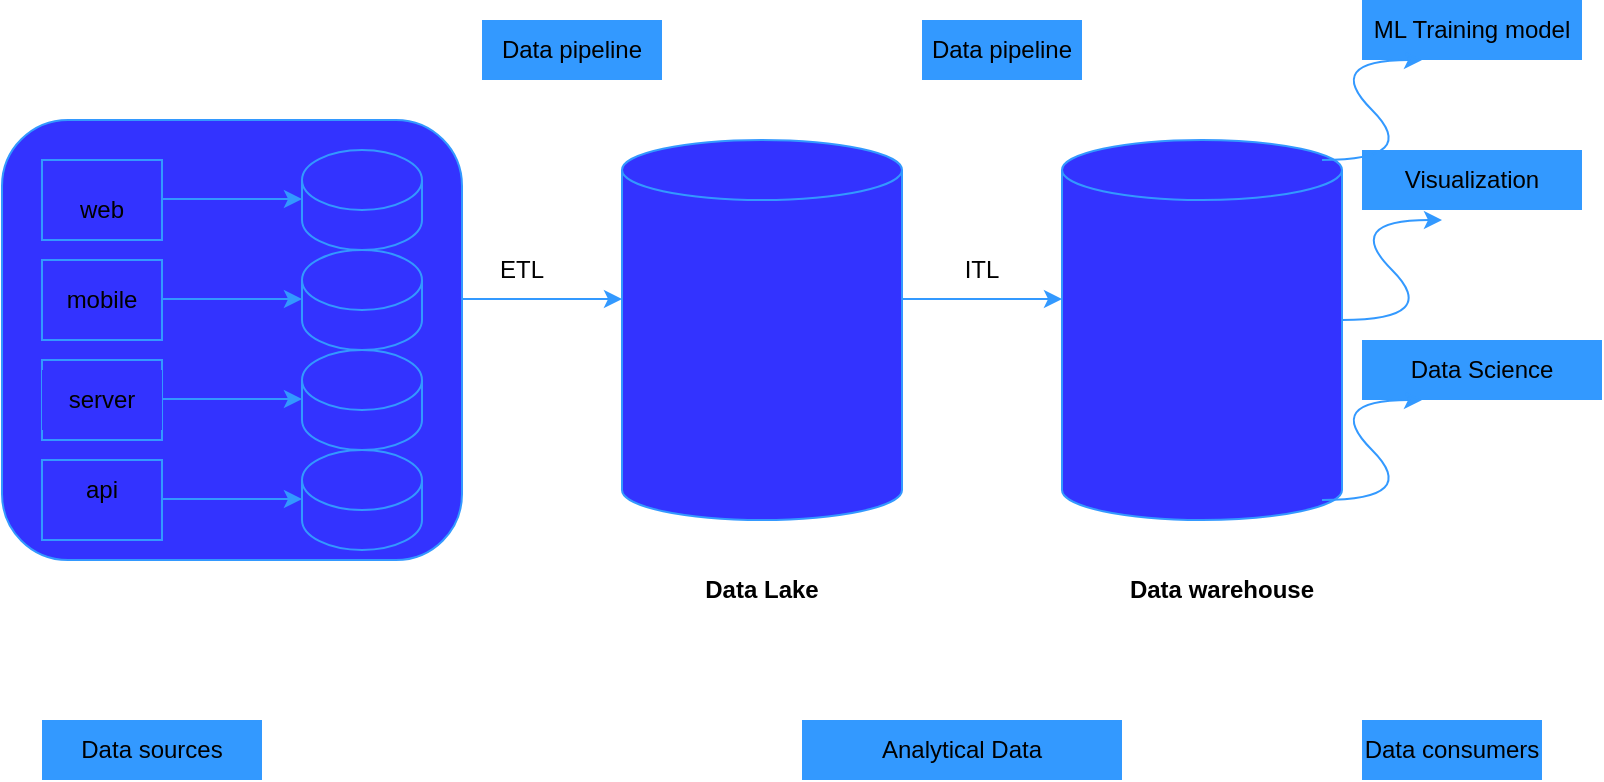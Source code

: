 <mxfile version="24.7.17">
  <diagram name="Page-1" id="2aHLj9oH_i5wJJdLJWd6">
    <mxGraphModel dx="1050" dy="522" grid="1" gridSize="10" guides="1" tooltips="1" connect="1" arrows="1" fold="1" page="1" pageScale="1" pageWidth="850" pageHeight="1100" math="0" shadow="0">
      <root>
        <mxCell id="0" />
        <mxCell id="1" parent="0" />
        <mxCell id="LJUz_gZMROMMT9zKj6m1-3" value="" style="rounded=1;whiteSpace=wrap;html=1;fillColor=#3333FF;strokeColor=#3399FF;" vertex="1" parent="1">
          <mxGeometry x="70" y="140" width="230" height="220" as="geometry" />
        </mxCell>
        <mxCell id="LJUz_gZMROMMT9zKj6m1-6" value="" style="rounded=0;whiteSpace=wrap;html=1;fillColor=#3333FF;strokeColor=#3399FF;" vertex="1" parent="1">
          <mxGeometry x="90" y="160" width="60" height="40" as="geometry" />
        </mxCell>
        <mxCell id="LJUz_gZMROMMT9zKj6m1-8" value="" style="rounded=0;whiteSpace=wrap;html=1;fillColor=#3333FF;strokeColor=#3399FF;" vertex="1" parent="1">
          <mxGeometry x="90" y="210" width="60" height="40" as="geometry" />
        </mxCell>
        <mxCell id="LJUz_gZMROMMT9zKj6m1-9" value="" style="rounded=0;whiteSpace=wrap;html=1;fillColor=#3333FF;strokeColor=#3399FF;" vertex="1" parent="1">
          <mxGeometry x="90" y="260" width="60" height="40" as="geometry" />
        </mxCell>
        <mxCell id="LJUz_gZMROMMT9zKj6m1-10" value="" style="rounded=0;whiteSpace=wrap;html=1;fillColor=#3333FF;strokeColor=#3399FF;" vertex="1" parent="1">
          <mxGeometry x="90" y="310" width="60" height="40" as="geometry" />
        </mxCell>
        <mxCell id="LJUz_gZMROMMT9zKj6m1-11" value="web" style="text;strokeColor=none;align=center;fillColor=none;html=1;verticalAlign=middle;whiteSpace=wrap;rounded=0;" vertex="1" parent="1">
          <mxGeometry x="90" y="170" width="60" height="30" as="geometry" />
        </mxCell>
        <mxCell id="LJUz_gZMROMMT9zKj6m1-12" value="mobile&lt;span style=&quot;color: rgba(0, 0, 0, 0); font-family: monospace; font-size: 0px; text-align: start; text-wrap: nowrap;&quot;&gt;%3CmxGraphModel%3E%3Croot%3E%3CmxCell%20id%3D%220%22%2F%3E%3CmxCell%20id%3D%221%22%20parent%3D%220%22%2F%3E%3CmxCell%20id%3D%222%22%20value%3D%22%22%20style%3D%22rounded%3D0%3BwhiteSpace%3Dwrap%3Bhtml%3D1%3B%22%20vertex%3D%221%22%20parent%3D%221%22%3E%3CmxGeometry%20x%3D%2280%22%20y%3D%22220%22%20width%3D%2290%22%20height%3D%2240%22%20as%3D%22geometry%22%2F%3E%3C%2FmxCell%3E%3C%2Froot%3E%3C%2FmxGraphModel%3E&lt;/span&gt;" style="text;strokeColor=none;align=center;fillColor=none;html=1;verticalAlign=middle;whiteSpace=wrap;rounded=0;" vertex="1" parent="1">
          <mxGeometry x="90" y="215" width="60" height="30" as="geometry" />
        </mxCell>
        <mxCell id="LJUz_gZMROMMT9zKj6m1-13" value="server" style="text;strokeColor=none;align=center;fillColor=#3333FF;html=1;verticalAlign=middle;whiteSpace=wrap;rounded=0;" vertex="1" parent="1">
          <mxGeometry x="90" y="265" width="60" height="30" as="geometry" />
        </mxCell>
        <mxCell id="LJUz_gZMROMMT9zKj6m1-14" value="api" style="text;strokeColor=none;align=center;fillColor=none;html=1;verticalAlign=middle;whiteSpace=wrap;rounded=0;" vertex="1" parent="1">
          <mxGeometry x="90" y="310" width="60" height="30" as="geometry" />
        </mxCell>
        <mxCell id="LJUz_gZMROMMT9zKj6m1-19" value="" style="shape=cylinder3;whiteSpace=wrap;html=1;boundedLbl=1;backgroundOutline=1;size=15;fillColor=#3333FF;strokeColor=#3399FF;" vertex="1" parent="1">
          <mxGeometry x="220" y="305" width="60" height="50" as="geometry" />
        </mxCell>
        <mxCell id="LJUz_gZMROMMT9zKj6m1-20" value="" style="shape=cylinder3;whiteSpace=wrap;html=1;boundedLbl=1;backgroundOutline=1;size=15;fillColor=#3333FF;strokeColor=#3399FF;" vertex="1" parent="1">
          <mxGeometry x="220" y="255" width="60" height="50" as="geometry" />
        </mxCell>
        <mxCell id="LJUz_gZMROMMT9zKj6m1-21" value="" style="shape=cylinder3;whiteSpace=wrap;html=1;boundedLbl=1;backgroundOutline=1;size=15;fillColor=#3333FF;strokeColor=#3399FF;" vertex="1" parent="1">
          <mxGeometry x="220" y="205" width="60" height="50" as="geometry" />
        </mxCell>
        <mxCell id="LJUz_gZMROMMT9zKj6m1-22" value="" style="shape=cylinder3;whiteSpace=wrap;html=1;boundedLbl=1;backgroundOutline=1;size=15;fillColor=#3333FF;strokeColor=#3399FF;" vertex="1" parent="1">
          <mxGeometry x="220" y="155" width="60" height="50" as="geometry" />
        </mxCell>
        <mxCell id="LJUz_gZMROMMT9zKj6m1-23" value="" style="endArrow=classic;html=1;rounded=0;exitX=1;exitY=0.25;exitDx=0;exitDy=0;strokeColor=#3399FF;" edge="1" parent="1">
          <mxGeometry width="50" height="50" relative="1" as="geometry">
            <mxPoint x="150" y="179.5" as="sourcePoint" />
            <mxPoint x="220" y="179.5" as="targetPoint" />
            <Array as="points">
              <mxPoint x="150" y="179.5" />
            </Array>
          </mxGeometry>
        </mxCell>
        <mxCell id="LJUz_gZMROMMT9zKj6m1-26" value="" style="endArrow=classic;html=1;rounded=0;exitX=1;exitY=0.25;exitDx=0;exitDy=0;strokeColor=#3399FF;" edge="1" parent="1">
          <mxGeometry width="50" height="50" relative="1" as="geometry">
            <mxPoint x="150" y="229.5" as="sourcePoint" />
            <mxPoint x="220" y="229.5" as="targetPoint" />
            <Array as="points">
              <mxPoint x="150" y="229.5" />
            </Array>
          </mxGeometry>
        </mxCell>
        <mxCell id="LJUz_gZMROMMT9zKj6m1-27" value="" style="endArrow=classic;html=1;rounded=0;exitX=1;exitY=0.25;exitDx=0;exitDy=0;strokeColor=#3399FF;" edge="1" parent="1">
          <mxGeometry width="50" height="50" relative="1" as="geometry">
            <mxPoint x="150" y="279.5" as="sourcePoint" />
            <mxPoint x="220" y="279.5" as="targetPoint" />
            <Array as="points">
              <mxPoint x="150" y="279.5" />
            </Array>
          </mxGeometry>
        </mxCell>
        <mxCell id="LJUz_gZMROMMT9zKj6m1-28" value="" style="endArrow=classic;html=1;rounded=0;exitX=1;exitY=0.25;exitDx=0;exitDy=0;strokeColor=#3399FF;" edge="1" parent="1">
          <mxGeometry width="50" height="50" relative="1" as="geometry">
            <mxPoint x="150" y="329.5" as="sourcePoint" />
            <mxPoint x="220" y="329.5" as="targetPoint" />
            <Array as="points">
              <mxPoint x="150" y="329.5" />
            </Array>
          </mxGeometry>
        </mxCell>
        <mxCell id="LJUz_gZMROMMT9zKj6m1-30" value="" style="shape=cylinder3;whiteSpace=wrap;html=1;boundedLbl=1;backgroundOutline=1;size=15;fillColor=#3333FF;strokeColor=#3399FF;" vertex="1" parent="1">
          <mxGeometry x="380" y="150" width="140" height="190" as="geometry" />
        </mxCell>
        <mxCell id="LJUz_gZMROMMT9zKj6m1-32" value="" style="shape=cylinder3;whiteSpace=wrap;html=1;boundedLbl=1;backgroundOutline=1;size=15;fillColor=#3333FF;strokeColor=#3399FF;" vertex="1" parent="1">
          <mxGeometry x="600" y="150" width="140" height="190" as="geometry" />
        </mxCell>
        <mxCell id="LJUz_gZMROMMT9zKj6m1-33" value="" style="endArrow=classic;html=1;rounded=0;exitX=1;exitY=0.25;exitDx=0;exitDy=0;strokeColor=#3399FF;" edge="1" parent="1">
          <mxGeometry width="50" height="50" relative="1" as="geometry">
            <mxPoint x="310" y="229.5" as="sourcePoint" />
            <mxPoint x="380" y="229.5" as="targetPoint" />
            <Array as="points">
              <mxPoint x="300" y="229.5" />
              <mxPoint x="310" y="229.5" />
            </Array>
          </mxGeometry>
        </mxCell>
        <mxCell id="LJUz_gZMROMMT9zKj6m1-34" value="" style="endArrow=classic;html=1;rounded=0;exitX=1;exitY=0.25;exitDx=0;exitDy=0;strokeColor=#3399FF;" edge="1" parent="1">
          <mxGeometry width="50" height="50" relative="1" as="geometry">
            <mxPoint x="530" y="229.5" as="sourcePoint" />
            <mxPoint x="600" y="229.5" as="targetPoint" />
            <Array as="points">
              <mxPoint x="520" y="229.5" />
              <mxPoint x="530" y="229.5" />
            </Array>
          </mxGeometry>
        </mxCell>
        <mxCell id="LJUz_gZMROMMT9zKj6m1-36" value="Data Lake" style="text;strokeColor=none;align=center;fillColor=none;html=1;verticalAlign=middle;whiteSpace=wrap;rounded=0;fontStyle=1" vertex="1" parent="1">
          <mxGeometry x="420" y="360" width="60" height="30" as="geometry" />
        </mxCell>
        <mxCell id="LJUz_gZMROMMT9zKj6m1-37" value="Data warehouse" style="text;strokeColor=none;align=center;fillColor=none;html=1;verticalAlign=middle;whiteSpace=wrap;rounded=0;fontStyle=1" vertex="1" parent="1">
          <mxGeometry x="630" y="360" width="100" height="30" as="geometry" />
        </mxCell>
        <mxCell id="LJUz_gZMROMMT9zKj6m1-38" value="Data pipeline" style="text;strokeColor=none;align=center;fillColor=#3399FF;html=1;verticalAlign=middle;whiteSpace=wrap;rounded=0;" vertex="1" parent="1">
          <mxGeometry x="310" y="90" width="90" height="30" as="geometry" />
        </mxCell>
        <mxCell id="LJUz_gZMROMMT9zKj6m1-39" value="Data pipeline" style="text;strokeColor=none;align=center;fillColor=#3399FF;html=1;verticalAlign=middle;whiteSpace=wrap;rounded=0;" vertex="1" parent="1">
          <mxGeometry x="530" y="90" width="80" height="30" as="geometry" />
        </mxCell>
        <mxCell id="LJUz_gZMROMMT9zKj6m1-40" value="ETL" style="text;strokeColor=none;align=center;fillColor=none;html=1;verticalAlign=middle;whiteSpace=wrap;rounded=0;" vertex="1" parent="1">
          <mxGeometry x="300" y="200" width="60" height="30" as="geometry" />
        </mxCell>
        <mxCell id="LJUz_gZMROMMT9zKj6m1-41" value="ITL" style="text;strokeColor=none;align=center;fillColor=none;html=1;verticalAlign=middle;whiteSpace=wrap;rounded=0;" vertex="1" parent="1">
          <mxGeometry x="530" y="200" width="60" height="30" as="geometry" />
        </mxCell>
        <mxCell id="LJUz_gZMROMMT9zKj6m1-42" value="Data sources" style="text;strokeColor=none;align=center;fillColor=#3399FF;html=1;verticalAlign=middle;whiteSpace=wrap;rounded=0;" vertex="1" parent="1">
          <mxGeometry x="90" y="440" width="110" height="30" as="geometry" />
        </mxCell>
        <mxCell id="LJUz_gZMROMMT9zKj6m1-43" value="Data consumers" style="text;strokeColor=none;align=center;fillColor=#3399FF;html=1;verticalAlign=middle;whiteSpace=wrap;rounded=0;" vertex="1" parent="1">
          <mxGeometry x="750" y="440" width="90" height="30" as="geometry" />
        </mxCell>
        <mxCell id="LJUz_gZMROMMT9zKj6m1-44" value="Analytical Data" style="text;strokeColor=none;align=center;fillColor=#3399FF;html=1;verticalAlign=middle;whiteSpace=wrap;rounded=0;" vertex="1" parent="1">
          <mxGeometry x="470" y="440" width="160" height="30" as="geometry" />
        </mxCell>
        <mxCell id="LJUz_gZMROMMT9zKj6m1-45" value="ML Training model" style="text;strokeColor=none;align=center;fillColor=#3399FF;html=1;verticalAlign=middle;whiteSpace=wrap;rounded=0;" vertex="1" parent="1">
          <mxGeometry x="750" y="80" width="110" height="30" as="geometry" />
        </mxCell>
        <mxCell id="LJUz_gZMROMMT9zKj6m1-46" value="Visualization" style="text;strokeColor=none;align=center;fillColor=#3399FF;html=1;verticalAlign=middle;whiteSpace=wrap;rounded=0;" vertex="1" parent="1">
          <mxGeometry x="750" y="155" width="110" height="30" as="geometry" />
        </mxCell>
        <mxCell id="LJUz_gZMROMMT9zKj6m1-47" value="Data Science" style="text;strokeColor=none;align=center;fillColor=#3399FF;html=1;verticalAlign=middle;whiteSpace=wrap;rounded=0;" vertex="1" parent="1">
          <mxGeometry x="750" y="250" width="120" height="30" as="geometry" />
        </mxCell>
        <mxCell id="LJUz_gZMROMMT9zKj6m1-49" value="" style="curved=1;endArrow=classic;html=1;rounded=0;strokeColor=#3399FF;" edge="1" parent="1">
          <mxGeometry width="50" height="50" relative="1" as="geometry">
            <mxPoint x="730" y="160" as="sourcePoint" />
            <mxPoint x="780" y="110" as="targetPoint" />
            <Array as="points">
              <mxPoint x="780" y="160" />
              <mxPoint x="730" y="110" />
            </Array>
          </mxGeometry>
        </mxCell>
        <mxCell id="LJUz_gZMROMMT9zKj6m1-50" value="" style="curved=1;endArrow=classic;html=1;rounded=0;strokeColor=#3399FF;" edge="1" parent="1">
          <mxGeometry width="50" height="50" relative="1" as="geometry">
            <mxPoint x="740" y="240" as="sourcePoint" />
            <mxPoint x="790" y="190" as="targetPoint" />
            <Array as="points">
              <mxPoint x="790" y="240" />
              <mxPoint x="740" y="190" />
            </Array>
          </mxGeometry>
        </mxCell>
        <mxCell id="LJUz_gZMROMMT9zKj6m1-51" value="" style="curved=1;endArrow=classic;html=1;rounded=0;strokeColor=#3399FF;" edge="1" parent="1">
          <mxGeometry width="50" height="50" relative="1" as="geometry">
            <mxPoint x="730" y="330" as="sourcePoint" />
            <mxPoint x="780" y="280" as="targetPoint" />
            <Array as="points">
              <mxPoint x="780" y="330" />
              <mxPoint x="730" y="280" />
            </Array>
          </mxGeometry>
        </mxCell>
      </root>
    </mxGraphModel>
  </diagram>
</mxfile>
